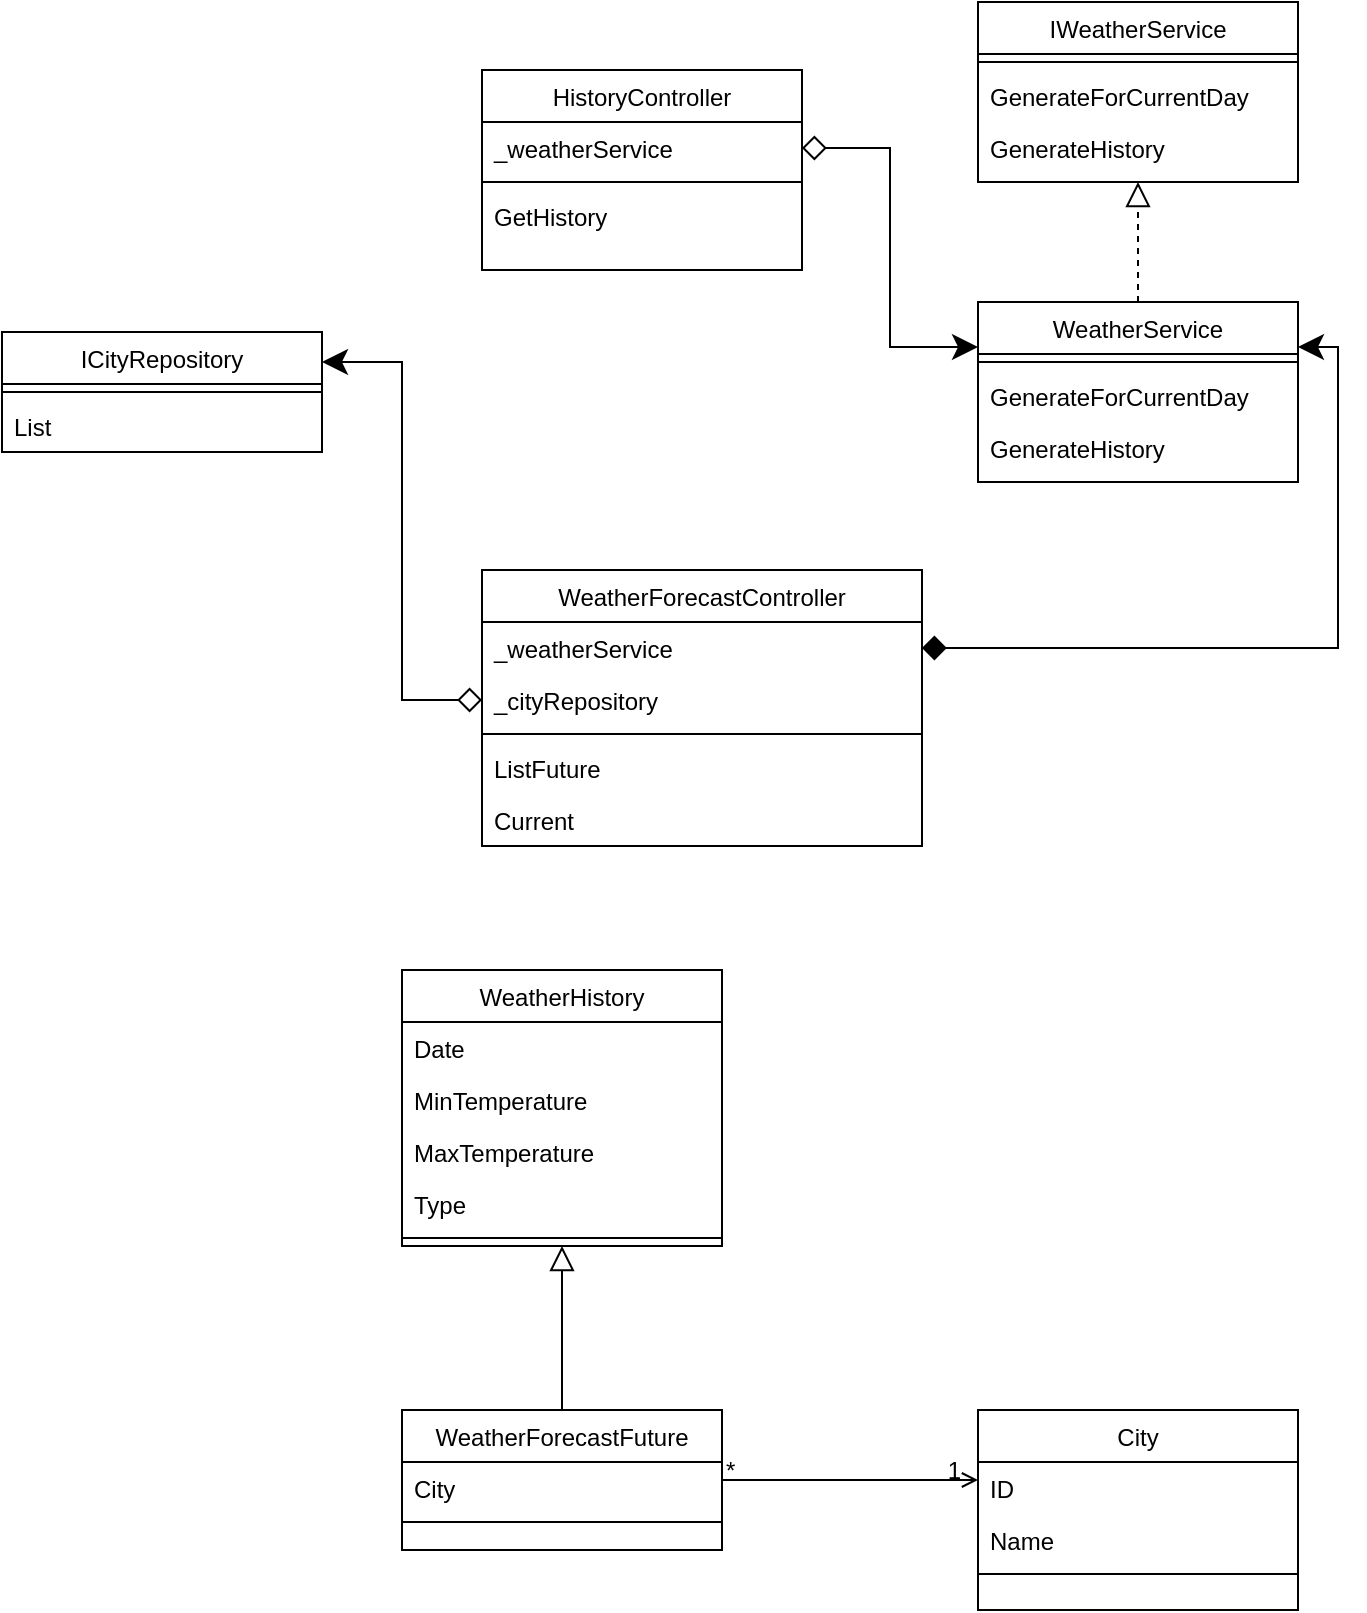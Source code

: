 <mxfile version="21.8.0" type="device">
  <diagram id="C5RBs43oDa-KdzZeNtuy" name="Page-1">
    <mxGraphModel dx="1434" dy="1927" grid="1" gridSize="10" guides="1" tooltips="1" connect="1" arrows="1" fold="1" page="1" pageScale="1" pageWidth="827" pageHeight="1169" math="0" shadow="0">
      <root>
        <mxCell id="WIyWlLk6GJQsqaUBKTNV-0" />
        <mxCell id="WIyWlLk6GJQsqaUBKTNV-1" parent="WIyWlLk6GJQsqaUBKTNV-0" />
        <mxCell id="0UwNs-n0XIjR2phO3bFW-7" style="edgeStyle=orthogonalEdgeStyle;rounded=0;orthogonalLoop=1;jettySize=auto;html=1;exitX=0.5;exitY=0;exitDx=0;exitDy=0;entryX=0.5;entryY=1;entryDx=0;entryDy=0;endArrow=block;endFill=0;startSize=6;endSize=10;" edge="1" parent="WIyWlLk6GJQsqaUBKTNV-1" source="zkfFHV4jXpPFQw0GAbJ--0" target="0UwNs-n0XIjR2phO3bFW-0">
          <mxGeometry relative="1" as="geometry" />
        </mxCell>
        <mxCell id="zkfFHV4jXpPFQw0GAbJ--0" value="WeatherForecastFuture" style="swimlane;fontStyle=0;align=center;verticalAlign=top;childLayout=stackLayout;horizontal=1;startSize=26;horizontalStack=0;resizeParent=1;resizeLast=0;collapsible=1;marginBottom=0;rounded=0;shadow=0;strokeWidth=1;" parent="WIyWlLk6GJQsqaUBKTNV-1" vertex="1">
          <mxGeometry x="220" y="120" width="160" height="70" as="geometry">
            <mxRectangle x="230" y="140" width="160" height="26" as="alternateBounds" />
          </mxGeometry>
        </mxCell>
        <mxCell id="zkfFHV4jXpPFQw0GAbJ--1" value="City" style="text;align=left;verticalAlign=top;spacingLeft=4;spacingRight=4;overflow=hidden;rotatable=0;points=[[0,0.5],[1,0.5]];portConstraint=eastwest;" parent="zkfFHV4jXpPFQw0GAbJ--0" vertex="1">
          <mxGeometry y="26" width="160" height="26" as="geometry" />
        </mxCell>
        <mxCell id="zkfFHV4jXpPFQw0GAbJ--4" value="" style="line;html=1;strokeWidth=1;align=left;verticalAlign=middle;spacingTop=-1;spacingLeft=3;spacingRight=3;rotatable=0;labelPosition=right;points=[];portConstraint=eastwest;" parent="zkfFHV4jXpPFQw0GAbJ--0" vertex="1">
          <mxGeometry y="52" width="160" height="8" as="geometry" />
        </mxCell>
        <mxCell id="zkfFHV4jXpPFQw0GAbJ--17" value="City" style="swimlane;fontStyle=0;align=center;verticalAlign=top;childLayout=stackLayout;horizontal=1;startSize=26;horizontalStack=0;resizeParent=1;resizeLast=0;collapsible=1;marginBottom=0;rounded=0;shadow=0;strokeWidth=1;" parent="WIyWlLk6GJQsqaUBKTNV-1" vertex="1">
          <mxGeometry x="508" y="120" width="160" height="100" as="geometry">
            <mxRectangle x="550" y="140" width="160" height="26" as="alternateBounds" />
          </mxGeometry>
        </mxCell>
        <mxCell id="zkfFHV4jXpPFQw0GAbJ--18" value="ID" style="text;align=left;verticalAlign=top;spacingLeft=4;spacingRight=4;overflow=hidden;rotatable=0;points=[[0,0.5],[1,0.5]];portConstraint=eastwest;" parent="zkfFHV4jXpPFQw0GAbJ--17" vertex="1">
          <mxGeometry y="26" width="160" height="26" as="geometry" />
        </mxCell>
        <mxCell id="zkfFHV4jXpPFQw0GAbJ--19" value="Name" style="text;align=left;verticalAlign=top;spacingLeft=4;spacingRight=4;overflow=hidden;rotatable=0;points=[[0,0.5],[1,0.5]];portConstraint=eastwest;rounded=0;shadow=0;html=0;" parent="zkfFHV4jXpPFQw0GAbJ--17" vertex="1">
          <mxGeometry y="52" width="160" height="26" as="geometry" />
        </mxCell>
        <mxCell id="zkfFHV4jXpPFQw0GAbJ--23" value="" style="line;html=1;strokeWidth=1;align=left;verticalAlign=middle;spacingTop=-1;spacingLeft=3;spacingRight=3;rotatable=0;labelPosition=right;points=[];portConstraint=eastwest;" parent="zkfFHV4jXpPFQw0GAbJ--17" vertex="1">
          <mxGeometry y="78" width="160" height="8" as="geometry" />
        </mxCell>
        <mxCell id="zkfFHV4jXpPFQw0GAbJ--26" value="" style="endArrow=open;shadow=0;strokeWidth=1;rounded=0;endFill=1;edgeStyle=elbowEdgeStyle;elbow=vertical;targetPerimeterSpacing=0;endSize=6;" parent="WIyWlLk6GJQsqaUBKTNV-1" source="zkfFHV4jXpPFQw0GAbJ--0" target="zkfFHV4jXpPFQw0GAbJ--17" edge="1">
          <mxGeometry x="0.5" y="41" relative="1" as="geometry">
            <mxPoint x="380" y="192" as="sourcePoint" />
            <mxPoint x="540" y="192" as="targetPoint" />
            <mxPoint x="-40" y="32" as="offset" />
          </mxGeometry>
        </mxCell>
        <mxCell id="zkfFHV4jXpPFQw0GAbJ--27" value="*" style="resizable=0;align=left;verticalAlign=bottom;labelBackgroundColor=none;fontSize=12;" parent="zkfFHV4jXpPFQw0GAbJ--26" connectable="0" vertex="1">
          <mxGeometry x="-1" relative="1" as="geometry">
            <mxPoint y="4" as="offset" />
          </mxGeometry>
        </mxCell>
        <mxCell id="zkfFHV4jXpPFQw0GAbJ--28" value="1" style="resizable=0;align=right;verticalAlign=bottom;labelBackgroundColor=none;fontSize=12;" parent="zkfFHV4jXpPFQw0GAbJ--26" connectable="0" vertex="1">
          <mxGeometry x="1" relative="1" as="geometry">
            <mxPoint x="-7" y="4" as="offset" />
          </mxGeometry>
        </mxCell>
        <mxCell id="0UwNs-n0XIjR2phO3bFW-0" value="WeatherHistory" style="swimlane;fontStyle=0;align=center;verticalAlign=top;childLayout=stackLayout;horizontal=1;startSize=26;horizontalStack=0;resizeParent=1;resizeLast=0;collapsible=1;marginBottom=0;rounded=0;shadow=0;strokeWidth=1;" vertex="1" parent="WIyWlLk6GJQsqaUBKTNV-1">
          <mxGeometry x="220" y="-100" width="160" height="138" as="geometry">
            <mxRectangle x="340" y="380" width="170" height="26" as="alternateBounds" />
          </mxGeometry>
        </mxCell>
        <mxCell id="0UwNs-n0XIjR2phO3bFW-1" value="Date" style="text;align=left;verticalAlign=top;spacingLeft=4;spacingRight=4;overflow=hidden;rotatable=0;points=[[0,0.5],[1,0.5]];portConstraint=eastwest;" vertex="1" parent="0UwNs-n0XIjR2phO3bFW-0">
          <mxGeometry y="26" width="160" height="26" as="geometry" />
        </mxCell>
        <mxCell id="0UwNs-n0XIjR2phO3bFW-3" value="MinTemperature" style="text;align=left;verticalAlign=top;spacingLeft=4;spacingRight=4;overflow=hidden;rotatable=0;points=[[0,0.5],[1,0.5]];portConstraint=eastwest;" vertex="1" parent="0UwNs-n0XIjR2phO3bFW-0">
          <mxGeometry y="52" width="160" height="26" as="geometry" />
        </mxCell>
        <mxCell id="0UwNs-n0XIjR2phO3bFW-4" value="MaxTemperature" style="text;align=left;verticalAlign=top;spacingLeft=4;spacingRight=4;overflow=hidden;rotatable=0;points=[[0,0.5],[1,0.5]];portConstraint=eastwest;" vertex="1" parent="0UwNs-n0XIjR2phO3bFW-0">
          <mxGeometry y="78" width="160" height="26" as="geometry" />
        </mxCell>
        <mxCell id="0UwNs-n0XIjR2phO3bFW-5" value="Type" style="text;align=left;verticalAlign=top;spacingLeft=4;spacingRight=4;overflow=hidden;rotatable=0;points=[[0,0.5],[1,0.5]];portConstraint=eastwest;" vertex="1" parent="0UwNs-n0XIjR2phO3bFW-0">
          <mxGeometry y="104" width="160" height="26" as="geometry" />
        </mxCell>
        <mxCell id="0UwNs-n0XIjR2phO3bFW-2" value="" style="line;html=1;strokeWidth=1;align=left;verticalAlign=middle;spacingTop=-1;spacingLeft=3;spacingRight=3;rotatable=0;labelPosition=right;points=[];portConstraint=eastwest;" vertex="1" parent="0UwNs-n0XIjR2phO3bFW-0">
          <mxGeometry y="130" width="160" height="8" as="geometry" />
        </mxCell>
        <mxCell id="0UwNs-n0XIjR2phO3bFW-16" value="IWeatherService" style="swimlane;fontStyle=0;align=center;verticalAlign=top;childLayout=stackLayout;horizontal=1;startSize=26;horizontalStack=0;resizeParent=1;resizeLast=0;collapsible=1;marginBottom=0;rounded=0;shadow=0;strokeWidth=1;" vertex="1" parent="WIyWlLk6GJQsqaUBKTNV-1">
          <mxGeometry x="508" y="-584" width="160" height="90" as="geometry">
            <mxRectangle x="550" y="140" width="160" height="26" as="alternateBounds" />
          </mxGeometry>
        </mxCell>
        <mxCell id="0UwNs-n0XIjR2phO3bFW-19" value="" style="line;html=1;strokeWidth=1;align=left;verticalAlign=middle;spacingTop=-1;spacingLeft=3;spacingRight=3;rotatable=0;labelPosition=right;points=[];portConstraint=eastwest;" vertex="1" parent="0UwNs-n0XIjR2phO3bFW-16">
          <mxGeometry y="26" width="160" height="8" as="geometry" />
        </mxCell>
        <mxCell id="0UwNs-n0XIjR2phO3bFW-20" value="GenerateForCurrentDay" style="text;align=left;verticalAlign=top;spacingLeft=4;spacingRight=4;overflow=hidden;rotatable=0;points=[[0,0.5],[1,0.5]];portConstraint=eastwest;rounded=0;shadow=0;html=0;" vertex="1" parent="0UwNs-n0XIjR2phO3bFW-16">
          <mxGeometry y="34" width="160" height="26" as="geometry" />
        </mxCell>
        <mxCell id="0UwNs-n0XIjR2phO3bFW-21" value="GenerateHistory" style="text;align=left;verticalAlign=top;spacingLeft=4;spacingRight=4;overflow=hidden;rotatable=0;points=[[0,0.5],[1,0.5]];portConstraint=eastwest;rounded=0;shadow=0;html=0;" vertex="1" parent="0UwNs-n0XIjR2phO3bFW-16">
          <mxGeometry y="60" width="160" height="26" as="geometry" />
        </mxCell>
        <mxCell id="0UwNs-n0XIjR2phO3bFW-26" style="edgeStyle=orthogonalEdgeStyle;rounded=0;orthogonalLoop=1;jettySize=auto;html=1;exitX=0.5;exitY=0;exitDx=0;exitDy=0;entryX=0.5;entryY=1;entryDx=0;entryDy=0;endArrow=block;endFill=0;dashed=1;startSize=6;endSize=10;" edge="1" parent="WIyWlLk6GJQsqaUBKTNV-1" source="0UwNs-n0XIjR2phO3bFW-22" target="0UwNs-n0XIjR2phO3bFW-16">
          <mxGeometry relative="1" as="geometry" />
        </mxCell>
        <mxCell id="0UwNs-n0XIjR2phO3bFW-22" value="WeatherService" style="swimlane;fontStyle=0;align=center;verticalAlign=top;childLayout=stackLayout;horizontal=1;startSize=26;horizontalStack=0;resizeParent=1;resizeLast=0;collapsible=1;marginBottom=0;rounded=0;shadow=0;strokeWidth=1;" vertex="1" parent="WIyWlLk6GJQsqaUBKTNV-1">
          <mxGeometry x="508" y="-434" width="160" height="90" as="geometry">
            <mxRectangle x="550" y="140" width="160" height="26" as="alternateBounds" />
          </mxGeometry>
        </mxCell>
        <mxCell id="0UwNs-n0XIjR2phO3bFW-23" value="" style="line;html=1;strokeWidth=1;align=left;verticalAlign=middle;spacingTop=-1;spacingLeft=3;spacingRight=3;rotatable=0;labelPosition=right;points=[];portConstraint=eastwest;" vertex="1" parent="0UwNs-n0XIjR2phO3bFW-22">
          <mxGeometry y="26" width="160" height="8" as="geometry" />
        </mxCell>
        <mxCell id="0UwNs-n0XIjR2phO3bFW-24" value="GenerateForCurrentDay" style="text;align=left;verticalAlign=top;spacingLeft=4;spacingRight=4;overflow=hidden;rotatable=0;points=[[0,0.5],[1,0.5]];portConstraint=eastwest;rounded=0;shadow=0;html=0;" vertex="1" parent="0UwNs-n0XIjR2phO3bFW-22">
          <mxGeometry y="34" width="160" height="26" as="geometry" />
        </mxCell>
        <mxCell id="0UwNs-n0XIjR2phO3bFW-25" value="GenerateHistory" style="text;align=left;verticalAlign=top;spacingLeft=4;spacingRight=4;overflow=hidden;rotatable=0;points=[[0,0.5],[1,0.5]];portConstraint=eastwest;rounded=0;shadow=0;html=0;" vertex="1" parent="0UwNs-n0XIjR2phO3bFW-22">
          <mxGeometry y="60" width="160" height="26" as="geometry" />
        </mxCell>
        <mxCell id="0UwNs-n0XIjR2phO3bFW-27" value="HistoryController" style="swimlane;fontStyle=0;align=center;verticalAlign=top;childLayout=stackLayout;horizontal=1;startSize=26;horizontalStack=0;resizeParent=1;resizeLast=0;collapsible=1;marginBottom=0;rounded=0;shadow=0;strokeWidth=1;" vertex="1" parent="WIyWlLk6GJQsqaUBKTNV-1">
          <mxGeometry x="260" y="-550" width="160" height="100" as="geometry">
            <mxRectangle x="230" y="140" width="160" height="26" as="alternateBounds" />
          </mxGeometry>
        </mxCell>
        <mxCell id="0UwNs-n0XIjR2phO3bFW-28" value="_weatherService" style="text;align=left;verticalAlign=top;spacingLeft=4;spacingRight=4;overflow=hidden;rotatable=0;points=[[0,0.5],[1,0.5]];portConstraint=eastwest;" vertex="1" parent="0UwNs-n0XIjR2phO3bFW-27">
          <mxGeometry y="26" width="160" height="26" as="geometry" />
        </mxCell>
        <mxCell id="0UwNs-n0XIjR2phO3bFW-29" value="" style="line;html=1;strokeWidth=1;align=left;verticalAlign=middle;spacingTop=-1;spacingLeft=3;spacingRight=3;rotatable=0;labelPosition=right;points=[];portConstraint=eastwest;" vertex="1" parent="0UwNs-n0XIjR2phO3bFW-27">
          <mxGeometry y="52" width="160" height="8" as="geometry" />
        </mxCell>
        <mxCell id="0UwNs-n0XIjR2phO3bFW-30" value="GetHistory" style="text;align=left;verticalAlign=top;spacingLeft=4;spacingRight=4;overflow=hidden;rotatable=0;points=[[0,0.5],[1,0.5]];portConstraint=eastwest;" vertex="1" parent="0UwNs-n0XIjR2phO3bFW-27">
          <mxGeometry y="60" width="160" height="26" as="geometry" />
        </mxCell>
        <mxCell id="0UwNs-n0XIjR2phO3bFW-34" value="WeatherForecastController" style="swimlane;fontStyle=0;align=center;verticalAlign=top;childLayout=stackLayout;horizontal=1;startSize=26;horizontalStack=0;resizeParent=1;resizeLast=0;collapsible=1;marginBottom=0;rounded=0;shadow=0;strokeWidth=1;" vertex="1" parent="WIyWlLk6GJQsqaUBKTNV-1">
          <mxGeometry x="260" y="-300" width="220" height="138" as="geometry">
            <mxRectangle x="230" y="140" width="160" height="26" as="alternateBounds" />
          </mxGeometry>
        </mxCell>
        <mxCell id="0UwNs-n0XIjR2phO3bFW-40" value="_weatherService" style="text;align=left;verticalAlign=top;spacingLeft=4;spacingRight=4;overflow=hidden;rotatable=0;points=[[0,0.5],[1,0.5]];portConstraint=eastwest;" vertex="1" parent="0UwNs-n0XIjR2phO3bFW-34">
          <mxGeometry y="26" width="220" height="26" as="geometry" />
        </mxCell>
        <mxCell id="0UwNs-n0XIjR2phO3bFW-35" value="_cityRepository" style="text;align=left;verticalAlign=top;spacingLeft=4;spacingRight=4;overflow=hidden;rotatable=0;points=[[0,0.5],[1,0.5]];portConstraint=eastwest;" vertex="1" parent="0UwNs-n0XIjR2phO3bFW-34">
          <mxGeometry y="52" width="220" height="26" as="geometry" />
        </mxCell>
        <mxCell id="0UwNs-n0XIjR2phO3bFW-36" value="" style="line;html=1;strokeWidth=1;align=left;verticalAlign=middle;spacingTop=-1;spacingLeft=3;spacingRight=3;rotatable=0;labelPosition=right;points=[];portConstraint=eastwest;" vertex="1" parent="0UwNs-n0XIjR2phO3bFW-34">
          <mxGeometry y="78" width="220" height="8" as="geometry" />
        </mxCell>
        <mxCell id="0UwNs-n0XIjR2phO3bFW-37" value="ListFuture" style="text;align=left;verticalAlign=top;spacingLeft=4;spacingRight=4;overflow=hidden;rotatable=0;points=[[0,0.5],[1,0.5]];portConstraint=eastwest;" vertex="1" parent="0UwNs-n0XIjR2phO3bFW-34">
          <mxGeometry y="86" width="220" height="26" as="geometry" />
        </mxCell>
        <mxCell id="0UwNs-n0XIjR2phO3bFW-38" value="Current" style="text;align=left;verticalAlign=top;spacingLeft=4;spacingRight=4;overflow=hidden;rotatable=0;points=[[0,0.5],[1,0.5]];portConstraint=eastwest;" vertex="1" parent="0UwNs-n0XIjR2phO3bFW-34">
          <mxGeometry y="112" width="220" height="26" as="geometry" />
        </mxCell>
        <mxCell id="0UwNs-n0XIjR2phO3bFW-42" style="edgeStyle=orthogonalEdgeStyle;rounded=0;orthogonalLoop=1;jettySize=auto;html=1;exitX=1;exitY=0.5;exitDx=0;exitDy=0;entryX=0;entryY=0.25;entryDx=0;entryDy=0;startArrow=diamond;startFill=0;startSize=10;endSize=10;" edge="1" parent="WIyWlLk6GJQsqaUBKTNV-1" source="0UwNs-n0XIjR2phO3bFW-28" target="0UwNs-n0XIjR2phO3bFW-22">
          <mxGeometry relative="1" as="geometry" />
        </mxCell>
        <mxCell id="0UwNs-n0XIjR2phO3bFW-43" style="edgeStyle=orthogonalEdgeStyle;rounded=0;orthogonalLoop=1;jettySize=auto;html=1;exitX=1;exitY=0.5;exitDx=0;exitDy=0;entryX=1;entryY=0.25;entryDx=0;entryDy=0;startArrow=diamond;startFill=1;endSize=10;startSize=10;" edge="1" parent="WIyWlLk6GJQsqaUBKTNV-1" source="0UwNs-n0XIjR2phO3bFW-40" target="0UwNs-n0XIjR2phO3bFW-22">
          <mxGeometry relative="1" as="geometry" />
        </mxCell>
        <mxCell id="0UwNs-n0XIjR2phO3bFW-44" value="ICityRepository" style="swimlane;fontStyle=0;align=center;verticalAlign=top;childLayout=stackLayout;horizontal=1;startSize=26;horizontalStack=0;resizeParent=1;resizeLast=0;collapsible=1;marginBottom=0;rounded=0;shadow=0;strokeWidth=1;" vertex="1" parent="WIyWlLk6GJQsqaUBKTNV-1">
          <mxGeometry x="20" y="-419" width="160" height="60" as="geometry">
            <mxRectangle x="230" y="140" width="160" height="26" as="alternateBounds" />
          </mxGeometry>
        </mxCell>
        <mxCell id="0UwNs-n0XIjR2phO3bFW-46" value="" style="line;html=1;strokeWidth=1;align=left;verticalAlign=middle;spacingTop=-1;spacingLeft=3;spacingRight=3;rotatable=0;labelPosition=right;points=[];portConstraint=eastwest;" vertex="1" parent="0UwNs-n0XIjR2phO3bFW-44">
          <mxGeometry y="26" width="160" height="8" as="geometry" />
        </mxCell>
        <mxCell id="0UwNs-n0XIjR2phO3bFW-47" value="List" style="text;align=left;verticalAlign=top;spacingLeft=4;spacingRight=4;overflow=hidden;rotatable=0;points=[[0,0.5],[1,0.5]];portConstraint=eastwest;" vertex="1" parent="0UwNs-n0XIjR2phO3bFW-44">
          <mxGeometry y="34" width="160" height="26" as="geometry" />
        </mxCell>
        <mxCell id="0UwNs-n0XIjR2phO3bFW-48" style="edgeStyle=orthogonalEdgeStyle;rounded=0;orthogonalLoop=1;jettySize=auto;html=1;exitX=0;exitY=0.5;exitDx=0;exitDy=0;entryX=1;entryY=0.25;entryDx=0;entryDy=0;startArrow=diamond;startFill=0;startSize=10;endSize=10;" edge="1" parent="WIyWlLk6GJQsqaUBKTNV-1" source="0UwNs-n0XIjR2phO3bFW-35" target="0UwNs-n0XIjR2phO3bFW-44">
          <mxGeometry relative="1" as="geometry" />
        </mxCell>
      </root>
    </mxGraphModel>
  </diagram>
</mxfile>
